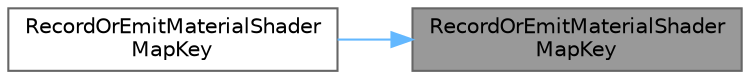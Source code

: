 digraph "RecordOrEmitMaterialShaderMapKey"
{
 // INTERACTIVE_SVG=YES
 // LATEX_PDF_SIZE
  bgcolor="transparent";
  edge [fontname=Helvetica,fontsize=10,labelfontname=Helvetica,labelfontsize=10];
  node [fontname=Helvetica,fontsize=10,shape=box,height=0.2,width=0.4];
  rankdir="RL";
  Node1 [id="Node000001",label="RecordOrEmitMaterialShader\lMapKey",height=0.2,width=0.4,color="gray40", fillcolor="grey60", style="filled", fontcolor="black",tooltip=" "];
  Node1 -> Node2 [id="edge1_Node000001_Node000002",dir="back",color="steelblue1",style="solid",tooltip=" "];
  Node2 [id="Node000002",label="RecordOrEmitMaterialShader\lMapKey",height=0.2,width=0.4,color="grey40", fillcolor="white", style="filled",URL="$d9/d8e/MaterialShaderType_8h.html#af4e2698f07e25c38531393675d03f55c",tooltip=" "];
}
